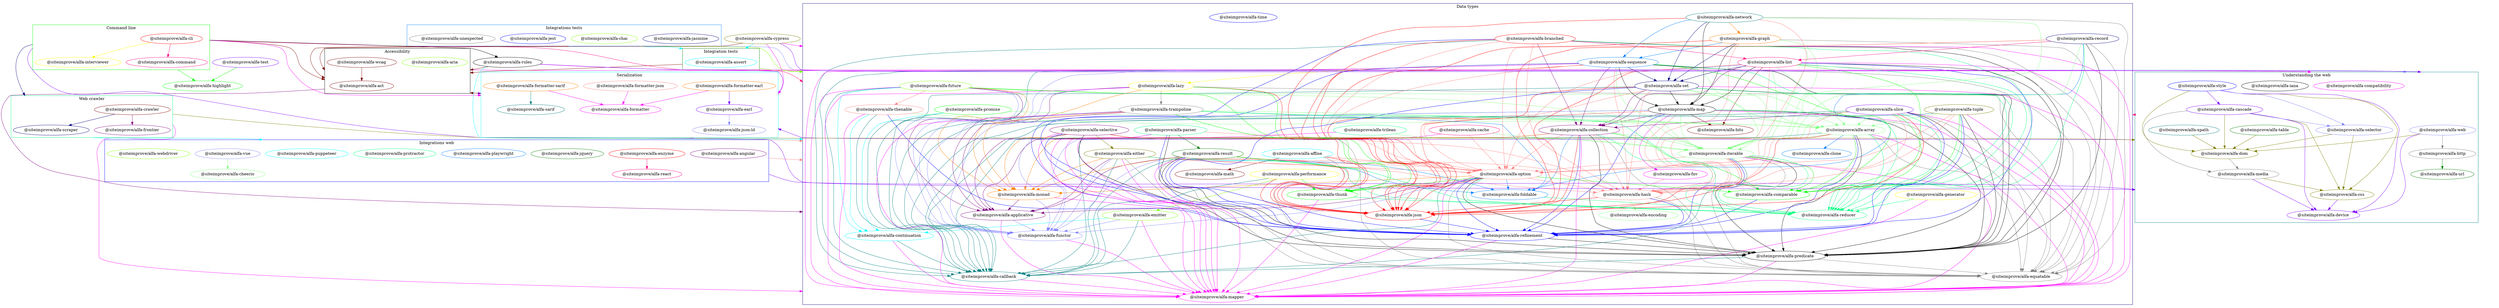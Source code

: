 // generated by package-dependency-graph
digraph {
  graph [compound=true];
  subgraph cluster_Accessibility {
    _siteimprove_alfa_act _siteimprove_alfa_aria _siteimprove_alfa_wcag;
    label = "Accessibility";
    color = "#000000";
  }
  subgraph cluster_Data_types {
    _siteimprove_alfa_affine _siteimprove_alfa_applicative _siteimprove_alfa_array _siteimprove_alfa_bits _siteimprove_alfa_branched _siteimprove_alfa_cache _siteimprove_alfa_callback _siteimprove_alfa_clone _siteimprove_alfa_collection _siteimprove_alfa_comparable _siteimprove_alfa_continuation _siteimprove_alfa_either _siteimprove_alfa_emitter _siteimprove_alfa_encoding _siteimprove_alfa_equatable _siteimprove_alfa_fnv _siteimprove_alfa_foldable _siteimprove_alfa_functor _siteimprove_alfa_future _siteimprove_alfa_generator _siteimprove_alfa_graph _siteimprove_alfa_hash _siteimprove_alfa_iterable _siteimprove_alfa_json _siteimprove_alfa_lazy _siteimprove_alfa_list _siteimprove_alfa_map _siteimprove_alfa_mapper _siteimprove_alfa_math _siteimprove_alfa_monad _siteimprove_alfa_network _siteimprove_alfa_option _siteimprove_alfa_parser _siteimprove_alfa_performance _siteimprove_alfa_predicate _siteimprove_alfa_promise _siteimprove_alfa_record _siteimprove_alfa_reducer _siteimprove_alfa_refinement _siteimprove_alfa_result _siteimprove_alfa_selective _siteimprove_alfa_sequence _siteimprove_alfa_set _siteimprove_alfa_slice _siteimprove_alfa_thenable _siteimprove_alfa_thunk _siteimprove_alfa_time _siteimprove_alfa_trampoline _siteimprove_alfa_trilean _siteimprove_alfa_tuple;
    label = "Data types";
    color = "#00007f";
  }
  subgraph cluster_Integrations_web {
    _siteimprove_alfa_angular _siteimprove_alfa_cheerio _siteimprove_alfa_enzyme _siteimprove_alfa_jquery _siteimprove_alfa_playwright _siteimprove_alfa_protractor _siteimprove_alfa_puppeteer _siteimprove_alfa_react _siteimprove_alfa_vue _siteimprove_alfa_webdriver;
    label = "Integrations web";
    color = "#0000ff";
  }
  subgraph cluster_Integration_tests {
    _siteimprove_alfa_assert;
    label = "Integration tests";
    color = "#007f00";
  }
  subgraph cluster_Understanding_the_web {
    _siteimprove_alfa_cascade _siteimprove_alfa_compatibility _siteimprove_alfa_css _siteimprove_alfa_device _siteimprove_alfa_dom _siteimprove_alfa_http _siteimprove_alfa_iana _siteimprove_alfa_media _siteimprove_alfa_selector _siteimprove_alfa_style _siteimprove_alfa_table _siteimprove_alfa_url _siteimprove_alfa_web _siteimprove_alfa_xpath;
    label = "Understanding the web";
    color = "#007f7f";
  }
  subgraph cluster_Integrations_tests {
    _siteimprove_alfa_chai _siteimprove_alfa_jasmine _siteimprove_alfa_jest _siteimprove_alfa_unexpected;
    label = "Integrations tests";
    color = "#007fff";
  }
  subgraph cluster_Command_line {
    _siteimprove_alfa_cli _siteimprove_alfa_command _siteimprove_alfa_interviewer;
    label = "Command line";
    color = "#00ff00";
  }
  subgraph cluster_Web_crawler {
    _siteimprove_alfa_crawler _siteimprove_alfa_frontier _siteimprove_alfa_scraper;
    label = "Web crawler";
    color = "#00ff7f";
  }
  subgraph cluster_Serialization {
    _siteimprove_alfa_earl _siteimprove_alfa_formatter _siteimprove_alfa_formatter_earl _siteimprove_alfa_formatter_json _siteimprove_alfa_formatter_sarif _siteimprove_alfa_json_ld _siteimprove_alfa_sarif;
    label = "Serialization";
    color = "#00ffff";
  }
  _siteimprove_alfa_act -> _siteimprove_alfa_applicative[color = "#7f007f" ltail=cluster_Accessibility lhead=cluster_Data_types]
  _siteimprove_alfa_act -> _siteimprove_alfa_earl[color = "#7f00ff" ltail=cluster_Accessibility lhead=cluster_Serialization]
  _siteimprove_alfa_affine -> _siteimprove_alfa_equatable[color = "#7f7f7f"]
  _siteimprove_alfa_affine -> _siteimprove_alfa_json[color = "#ff0000"]
  _siteimprove_alfa_affine -> _siteimprove_alfa_math[color = "#7f0000"]
  _siteimprove_alfa_affine -> _siteimprove_alfa_option[color = "#ff7f7f"]
  _siteimprove_alfa_angular -> _siteimprove_alfa_device[color = "#7f00ff" ltail=cluster_Integrations_web lhead=cluster_Understanding_the_web]
  _siteimprove_alfa_angular -> _siteimprove_alfa_option[color = "#ff7f7f" ltail=cluster_Integrations_web lhead=cluster_Data_types]
  _siteimprove_alfa_applicative -> _siteimprove_alfa_functor[color = "#7f7fff"]
  _siteimprove_alfa_applicative -> _siteimprove_alfa_mapper[color = "#ff00ff"]
  _siteimprove_alfa_aria -> _siteimprove_alfa_compatibility[color = "#ff00ff" ltail=cluster_Accessibility lhead=cluster_Understanding_the_web]
  _siteimprove_alfa_array -> _siteimprove_alfa_callback[color = "#007f7f"]
  _siteimprove_alfa_array -> _siteimprove_alfa_clone[color = "#007fff"]
  _siteimprove_alfa_array -> _siteimprove_alfa_comparable[color = "#00ff00"]
  _siteimprove_alfa_array -> _siteimprove_alfa_equatable[color = "#7f7f7f"]
  _siteimprove_alfa_array -> _siteimprove_alfa_hash[color = "#ff7f7f"]
  _siteimprove_alfa_array -> _siteimprove_alfa_iterable[color = "#7fff7f"]
  _siteimprove_alfa_array -> _siteimprove_alfa_json[color = "#ff0000"]
  _siteimprove_alfa_array -> _siteimprove_alfa_mapper[color = "#ff00ff"]
  _siteimprove_alfa_array -> _siteimprove_alfa_option[color = "#ff7f7f"]
  _siteimprove_alfa_array -> _siteimprove_alfa_predicate[color = "#000000"]
  _siteimprove_alfa_array -> _siteimprove_alfa_reducer[color = "#00ff7f"]
  _siteimprove_alfa_array -> _siteimprove_alfa_refinement[color = "#0000ff"]
  _siteimprove_alfa_assert -> _siteimprove_alfa_act[color = "#7f0000" ltail=cluster_Integration_tests lhead=cluster_Accessibility]
  _siteimprove_alfa_assert -> _siteimprove_alfa_future[color = "#7fff00" ltail=cluster_Integration_tests lhead=cluster_Data_types]
  _siteimprove_alfa_branched -> _siteimprove_alfa_callback[color = "#007f7f"]
  _siteimprove_alfa_branched -> _siteimprove_alfa_collection[color = "#7f007f"]
  _siteimprove_alfa_branched -> _siteimprove_alfa_equatable[color = "#7f7f7f"]
  _siteimprove_alfa_branched -> _siteimprove_alfa_hash[color = "#ff7f7f"]
  _siteimprove_alfa_branched -> _siteimprove_alfa_iterable[color = "#7fff7f"]
  _siteimprove_alfa_branched -> _siteimprove_alfa_json[color = "#ff0000"]
  _siteimprove_alfa_branched -> _siteimprove_alfa_list[color = "#ff007f"]
  _siteimprove_alfa_branched -> _siteimprove_alfa_mapper[color = "#ff00ff"]
  _siteimprove_alfa_branched -> _siteimprove_alfa_option[color = "#ff7f7f"]
  _siteimprove_alfa_branched -> _siteimprove_alfa_predicate[color = "#000000"]
  _siteimprove_alfa_branched -> _siteimprove_alfa_reducer[color = "#00ff7f"]
  _siteimprove_alfa_branched -> _siteimprove_alfa_refinement[color = "#0000ff"]
  _siteimprove_alfa_cache -> _siteimprove_alfa_iterable[color = "#7fff7f"]
  _siteimprove_alfa_cache -> _siteimprove_alfa_mapper[color = "#ff00ff"]
  _siteimprove_alfa_cache -> _siteimprove_alfa_option[color = "#ff7f7f"]
  _siteimprove_alfa_callback -> _siteimprove_alfa_mapper[color = "#ff00ff"]
  _siteimprove_alfa_cascade -> _siteimprove_alfa_cache[color = "#ff007f" ltail=cluster_Understanding_the_web lhead=cluster_Data_types]
  _siteimprove_alfa_cascade -> _siteimprove_alfa_css[color = "#7f7f00"]
  _siteimprove_alfa_cascade -> _siteimprove_alfa_device[color = "#7f00ff"]
  _siteimprove_alfa_cascade -> _siteimprove_alfa_dom[color = "#7f7f00"]
  _siteimprove_alfa_cascade -> _siteimprove_alfa_media[color = "#7f7f7f"]
  _siteimprove_alfa_cascade -> _siteimprove_alfa_selector[color = "#7f7fff"]
  _siteimprove_alfa_chai -> _siteimprove_alfa_act[color = "#7f0000" ltail=cluster_Integrations_tests lhead=cluster_Accessibility]
  _siteimprove_alfa_chai -> _siteimprove_alfa_assert[color = "#00ffff" ltail=cluster_Integrations_tests lhead=cluster_Integration_tests]
  _siteimprove_alfa_chai -> _siteimprove_alfa_future[color = "#7fff00" ltail=cluster_Integrations_tests lhead=cluster_Data_types]
  _siteimprove_alfa_cli -> _siteimprove_alfa_act[color = "#7f0000" ltail=cluster_Command_line lhead=cluster_Accessibility]
  _siteimprove_alfa_cli -> _siteimprove_alfa_cache[color = "#ff007f" ltail=cluster_Command_line lhead=cluster_Data_types]
  _siteimprove_alfa_cli -> _siteimprove_alfa_command[color = "#ff007f"]
  _siteimprove_alfa_cli -> _siteimprove_alfa_device[color = "#7f00ff" ltail=cluster_Command_line lhead=cluster_Understanding_the_web]
  _siteimprove_alfa_cli -> _siteimprove_alfa_formatter[color = "#ff00ff" ltail=cluster_Command_line lhead=cluster_Serialization]
  _siteimprove_alfa_cli -> _siteimprove_alfa_interviewer[color = "#ffff00"]
  _siteimprove_alfa_cli -> _siteimprove_alfa_rules[color = "#000000" ltail=cluster_Command_line]
  _siteimprove_alfa_cli -> _siteimprove_alfa_scraper[color = "#00007f" ltail=cluster_Command_line lhead=cluster_Web_crawler]
  _siteimprove_alfa_collection -> _siteimprove_alfa_applicative[color = "#7f007f"]
  _siteimprove_alfa_collection -> _siteimprove_alfa_callback[color = "#007f7f"]
  _siteimprove_alfa_collection -> _siteimprove_alfa_comparable[color = "#00ff00"]
  _siteimprove_alfa_collection -> _siteimprove_alfa_equatable[color = "#7f7f7f"]
  _siteimprove_alfa_collection -> _siteimprove_alfa_foldable[color = "#007fff"]
  _siteimprove_alfa_collection -> _siteimprove_alfa_functor[color = "#7f7fff"]
  _siteimprove_alfa_collection -> _siteimprove_alfa_hash[color = "#ff7f7f"]
  _siteimprove_alfa_collection -> _siteimprove_alfa_iterable[color = "#7fff7f"]
  _siteimprove_alfa_collection -> _siteimprove_alfa_json[color = "#ff0000"]
  _siteimprove_alfa_collection -> _siteimprove_alfa_mapper[color = "#ff00ff"]
  _siteimprove_alfa_collection -> _siteimprove_alfa_monad[color = "#ff7f00"]
  _siteimprove_alfa_collection -> _siteimprove_alfa_option[color = "#ff7f7f"]
  _siteimprove_alfa_collection -> _siteimprove_alfa_predicate[color = "#000000"]
  _siteimprove_alfa_collection -> _siteimprove_alfa_reducer[color = "#00ff7f"]
  _siteimprove_alfa_collection -> _siteimprove_alfa_refinement[color = "#0000ff"]
  _siteimprove_alfa_command -> _siteimprove_alfa_highlight[color = "#00ff00" ltail=cluster_Command_line]
  _siteimprove_alfa_comparable -> _siteimprove_alfa_refinement[color = "#0000ff"]
  _siteimprove_alfa_continuation -> _siteimprove_alfa_callback[color = "#007f7f"]
  _siteimprove_alfa_continuation -> _siteimprove_alfa_mapper[color = "#ff00ff"]
  _siteimprove_alfa_crawler -> _siteimprove_alfa_dom[color = "#7f7f00" ltail=cluster_Web_crawler lhead=cluster_Understanding_the_web]
  _siteimprove_alfa_crawler -> _siteimprove_alfa_frontier[color = "#7f007f"]
  _siteimprove_alfa_crawler -> _siteimprove_alfa_mapper[color = "#ff00ff" ltail=cluster_Web_crawler lhead=cluster_Data_types]
  _siteimprove_alfa_crawler -> _siteimprove_alfa_scraper[color = "#00007f"]
  _siteimprove_alfa_css -> _siteimprove_alfa_device[color = "#7f00ff"]
  _siteimprove_alfa_cypress -> _siteimprove_alfa_act[color = "#7f0000" lhead=cluster_Accessibility]
  _siteimprove_alfa_cypress -> _siteimprove_alfa_assert[color = "#00ffff" lhead=cluster_Integration_tests]
  _siteimprove_alfa_cypress -> _siteimprove_alfa_device[color = "#7f00ff" lhead=cluster_Understanding_the_web]
  _siteimprove_alfa_cypress -> _siteimprove_alfa_formatter[color = "#ff00ff" lhead=cluster_Serialization]
  _siteimprove_alfa_cypress -> _siteimprove_alfa_mapper[color = "#ff00ff" lhead=cluster_Data_types]
  _siteimprove_alfa_dom -> _siteimprove_alfa_earl[color = "#7f00ff" ltail=cluster_Understanding_the_web lhead=cluster_Serialization]
  _siteimprove_alfa_dom -> _siteimprove_alfa_media[color = "#7f7f7f"]
  _siteimprove_alfa_earl -> _siteimprove_alfa_json_ld[color = "#7f7fff"]
  _siteimprove_alfa_earl -> _siteimprove_alfa_option[color = "#ff7f7f" ltail=cluster_Serialization lhead=cluster_Data_types]
  _siteimprove_alfa_either -> _siteimprove_alfa_applicative[color = "#7f007f"]
  _siteimprove_alfa_either -> _siteimprove_alfa_callback[color = "#007f7f"]
  _siteimprove_alfa_either -> _siteimprove_alfa_equatable[color = "#7f7f7f"]
  _siteimprove_alfa_either -> _siteimprove_alfa_foldable[color = "#007fff"]
  _siteimprove_alfa_either -> _siteimprove_alfa_functor[color = "#7f7fff"]
  _siteimprove_alfa_either -> _siteimprove_alfa_hash[color = "#ff7f7f"]
  _siteimprove_alfa_either -> _siteimprove_alfa_json[color = "#ff0000"]
  _siteimprove_alfa_either -> _siteimprove_alfa_mapper[color = "#ff00ff"]
  _siteimprove_alfa_either -> _siteimprove_alfa_monad[color = "#ff7f00"]
  _siteimprove_alfa_either -> _siteimprove_alfa_option[color = "#ff7f7f"]
  _siteimprove_alfa_either -> _siteimprove_alfa_reducer[color = "#00ff7f"]
  _siteimprove_alfa_emitter -> _siteimprove_alfa_callback[color = "#007f7f"]
  _siteimprove_alfa_emitter -> _siteimprove_alfa_continuation[color = "#00ffff"]
  _siteimprove_alfa_emitter -> _siteimprove_alfa_functor[color = "#7f7fff"]
  _siteimprove_alfa_emitter -> _siteimprove_alfa_mapper[color = "#ff00ff"]
  _siteimprove_alfa_enzyme -> _siteimprove_alfa_react[color = "#ff007f"]
  _siteimprove_alfa_fnv -> _siteimprove_alfa_hash[color = "#ff7f7f"]
  _siteimprove_alfa_foldable -> _siteimprove_alfa_reducer[color = "#00ff7f"]
  _siteimprove_alfa_formatter -> _siteimprove_alfa_act[color = "#7f0000" ltail=cluster_Serialization lhead=cluster_Accessibility]
  _siteimprove_alfa_formatter_earl -> _siteimprove_alfa_earl[color = "#7f00ff"]
  _siteimprove_alfa_formatter_earl -> _siteimprove_alfa_formatter[color = "#ff00ff"]
  _siteimprove_alfa_formatter_json -> _siteimprove_alfa_formatter[color = "#ff00ff"]
  _siteimprove_alfa_formatter_sarif -> _siteimprove_alfa_formatter[color = "#ff00ff"]
  _siteimprove_alfa_formatter_sarif -> _siteimprove_alfa_sarif[color = "#007f7f"]
  _siteimprove_alfa_functor -> _siteimprove_alfa_mapper[color = "#ff00ff"]
  _siteimprove_alfa_future -> _siteimprove_alfa_applicative[color = "#7f007f"]
  _siteimprove_alfa_future -> _siteimprove_alfa_array[color = "#7fff7f"]
  _siteimprove_alfa_future -> _siteimprove_alfa_callback[color = "#007f7f"]
  _siteimprove_alfa_future -> _siteimprove_alfa_continuation[color = "#00ffff"]
  _siteimprove_alfa_future -> _siteimprove_alfa_functor[color = "#7f7fff"]
  _siteimprove_alfa_future -> _siteimprove_alfa_iterable[color = "#7fff7f"]
  _siteimprove_alfa_future -> _siteimprove_alfa_mapper[color = "#ff00ff"]
  _siteimprove_alfa_future -> _siteimprove_alfa_monad[color = "#ff7f00"]
  _siteimprove_alfa_future -> _siteimprove_alfa_thenable[color = "#ff7f7f"]
  _siteimprove_alfa_future -> _siteimprove_alfa_thunk[color = "#00ff00"]
  _siteimprove_alfa_generator -> _siteimprove_alfa_mapper[color = "#ff00ff"]
  _siteimprove_alfa_generator -> _siteimprove_alfa_reducer[color = "#00ff7f"]
  _siteimprove_alfa_graph -> _siteimprove_alfa_equatable[color = "#7f7f7f"]
  _siteimprove_alfa_graph -> _siteimprove_alfa_hash[color = "#ff7f7f"]
  _siteimprove_alfa_graph -> _siteimprove_alfa_iterable[color = "#7fff7f"]
  _siteimprove_alfa_graph -> _siteimprove_alfa_json[color = "#ff0000"]
  _siteimprove_alfa_graph -> _siteimprove_alfa_map[color = "#000000"]
  _siteimprove_alfa_graph -> _siteimprove_alfa_sequence[color = "#007fff"]
  _siteimprove_alfa_graph -> _siteimprove_alfa_set[color = "#00007f"]
  _siteimprove_alfa_hash -> _siteimprove_alfa_encoding[color = "#7fff7f"]
  _siteimprove_alfa_hash -> _siteimprove_alfa_equatable[color = "#7f7f7f"]
  _siteimprove_alfa_hash -> _siteimprove_alfa_json[color = "#ff0000"]
  _siteimprove_alfa_hash -> _siteimprove_alfa_refinement[color = "#0000ff"]
  _siteimprove_alfa_http -> _siteimprove_alfa_url[color = "#007f00"]
  _siteimprove_alfa_iterable -> _siteimprove_alfa_callback[color = "#007f7f"]
  _siteimprove_alfa_iterable -> _siteimprove_alfa_comparable[color = "#00ff00"]
  _siteimprove_alfa_iterable -> _siteimprove_alfa_equatable[color = "#7f7f7f"]
  _siteimprove_alfa_iterable -> _siteimprove_alfa_hash[color = "#ff7f7f"]
  _siteimprove_alfa_iterable -> _siteimprove_alfa_json[color = "#ff0000"]
  _siteimprove_alfa_iterable -> _siteimprove_alfa_mapper[color = "#ff00ff"]
  _siteimprove_alfa_iterable -> _siteimprove_alfa_option[color = "#ff7f7f"]
  _siteimprove_alfa_iterable -> _siteimprove_alfa_predicate[color = "#000000"]
  _siteimprove_alfa_iterable -> _siteimprove_alfa_reducer[color = "#00ff7f"]
  _siteimprove_alfa_iterable -> _siteimprove_alfa_refinement[color = "#0000ff"]
  _siteimprove_alfa_jasmine -> _siteimprove_alfa_web[color = "#7f7fff" ltail=cluster_Integrations_tests lhead=cluster_Understanding_the_web]
  _siteimprove_alfa_json -> _siteimprove_alfa_refinement[color = "#0000ff"]
  _siteimprove_alfa_lazy -> _siteimprove_alfa_applicative[color = "#7f007f"]
  _siteimprove_alfa_lazy -> _siteimprove_alfa_equatable[color = "#7f7f7f"]
  _siteimprove_alfa_lazy -> _siteimprove_alfa_functor[color = "#7f7fff"]
  _siteimprove_alfa_lazy -> _siteimprove_alfa_json[color = "#ff0000"]
  _siteimprove_alfa_lazy -> _siteimprove_alfa_mapper[color = "#ff00ff"]
  _siteimprove_alfa_lazy -> _siteimprove_alfa_monad[color = "#ff7f00"]
  _siteimprove_alfa_lazy -> _siteimprove_alfa_thunk[color = "#00ff00"]
  _siteimprove_alfa_lazy -> _siteimprove_alfa_trampoline[color = "#7f7f7f"]
  _siteimprove_alfa_list -> _siteimprove_alfa_array[color = "#7fff7f"]
  _siteimprove_alfa_list -> _siteimprove_alfa_bits[color = "#7f0000"]
  _siteimprove_alfa_list -> _siteimprove_alfa_callback[color = "#007f7f"]
  _siteimprove_alfa_list -> _siteimprove_alfa_collection[color = "#7f007f"]
  _siteimprove_alfa_list -> _siteimprove_alfa_comparable[color = "#00ff00"]
  _siteimprove_alfa_list -> _siteimprove_alfa_equatable[color = "#7f7f7f"]
  _siteimprove_alfa_list -> _siteimprove_alfa_functor[color = "#7f7fff"]
  _siteimprove_alfa_list -> _siteimprove_alfa_hash[color = "#ff7f7f"]
  _siteimprove_alfa_list -> _siteimprove_alfa_iterable[color = "#7fff7f"]
  _siteimprove_alfa_list -> _siteimprove_alfa_json[color = "#ff0000"]
  _siteimprove_alfa_list -> _siteimprove_alfa_map[color = "#000000"]
  _siteimprove_alfa_list -> _siteimprove_alfa_mapper[color = "#ff00ff"]
  _siteimprove_alfa_list -> _siteimprove_alfa_option[color = "#ff7f7f"]
  _siteimprove_alfa_list -> _siteimprove_alfa_predicate[color = "#000000"]
  _siteimprove_alfa_list -> _siteimprove_alfa_reducer[color = "#00ff7f"]
  _siteimprove_alfa_list -> _siteimprove_alfa_refinement[color = "#0000ff"]
  _siteimprove_alfa_list -> _siteimprove_alfa_set[color = "#00007f"]
  _siteimprove_alfa_map -> _siteimprove_alfa_array[color = "#7fff7f"]
  _siteimprove_alfa_map -> _siteimprove_alfa_bits[color = "#7f0000"]
  _siteimprove_alfa_map -> _siteimprove_alfa_callback[color = "#007f7f"]
  _siteimprove_alfa_map -> _siteimprove_alfa_collection[color = "#7f007f"]
  _siteimprove_alfa_map -> _siteimprove_alfa_equatable[color = "#7f7f7f"]
  _siteimprove_alfa_map -> _siteimprove_alfa_fnv[color = "#ff00ff"]
  _siteimprove_alfa_map -> _siteimprove_alfa_functor[color = "#7f7fff"]
  _siteimprove_alfa_map -> _siteimprove_alfa_hash[color = "#ff7f7f"]
  _siteimprove_alfa_map -> _siteimprove_alfa_iterable[color = "#7fff7f"]
  _siteimprove_alfa_map -> _siteimprove_alfa_json[color = "#ff0000"]
  _siteimprove_alfa_map -> _siteimprove_alfa_mapper[color = "#ff00ff"]
  _siteimprove_alfa_map -> _siteimprove_alfa_option[color = "#ff7f7f"]
  _siteimprove_alfa_map -> _siteimprove_alfa_predicate[color = "#000000"]
  _siteimprove_alfa_map -> _siteimprove_alfa_reducer[color = "#00ff7f"]
  _siteimprove_alfa_map -> _siteimprove_alfa_refinement[color = "#0000ff"]
  _siteimprove_alfa_media -> _siteimprove_alfa_css[color = "#7f7f00"]
  _siteimprove_alfa_media -> _siteimprove_alfa_device[color = "#7f00ff"]
  _siteimprove_alfa_monad -> _siteimprove_alfa_applicative[color = "#7f007f"]
  _siteimprove_alfa_monad -> _siteimprove_alfa_functor[color = "#7f7fff"]
  _siteimprove_alfa_monad -> _siteimprove_alfa_mapper[color = "#ff00ff"]
  _siteimprove_alfa_network -> _siteimprove_alfa_equatable[color = "#7f7f7f"]
  _siteimprove_alfa_network -> _siteimprove_alfa_graph[color = "#ff7f00"]
  _siteimprove_alfa_network -> _siteimprove_alfa_hash[color = "#ff7f7f"]
  _siteimprove_alfa_network -> _siteimprove_alfa_iterable[color = "#7fff7f"]
  _siteimprove_alfa_network -> _siteimprove_alfa_json[color = "#ff0000"]
  _siteimprove_alfa_network -> _siteimprove_alfa_map[color = "#000000"]
  _siteimprove_alfa_network -> _siteimprove_alfa_sequence[color = "#007fff"]
  _siteimprove_alfa_network -> _siteimprove_alfa_set[color = "#00007f"]
  _siteimprove_alfa_option -> _siteimprove_alfa_applicative[color = "#7f007f"]
  _siteimprove_alfa_option -> _siteimprove_alfa_callback[color = "#007f7f"]
  _siteimprove_alfa_option -> _siteimprove_alfa_comparable[color = "#00ff00"]
  _siteimprove_alfa_option -> _siteimprove_alfa_equatable[color = "#7f7f7f"]
  _siteimprove_alfa_option -> _siteimprove_alfa_foldable[color = "#007fff"]
  _siteimprove_alfa_option -> _siteimprove_alfa_functor[color = "#7f7fff"]
  _siteimprove_alfa_option -> _siteimprove_alfa_hash[color = "#ff7f7f"]
  _siteimprove_alfa_option -> _siteimprove_alfa_json[color = "#ff0000"]
  _siteimprove_alfa_option -> _siteimprove_alfa_mapper[color = "#ff00ff"]
  _siteimprove_alfa_option -> _siteimprove_alfa_monad[color = "#ff7f00"]
  _siteimprove_alfa_option -> _siteimprove_alfa_predicate[color = "#000000"]
  _siteimprove_alfa_option -> _siteimprove_alfa_reducer[color = "#00ff7f"]
  _siteimprove_alfa_option -> _siteimprove_alfa_refinement[color = "#0000ff"]
  _siteimprove_alfa_option -> _siteimprove_alfa_thunk[color = "#00ff00"]
  _siteimprove_alfa_parser -> _siteimprove_alfa_callback[color = "#007f7f"]
  _siteimprove_alfa_parser -> _siteimprove_alfa_mapper[color = "#ff00ff"]
  _siteimprove_alfa_parser -> _siteimprove_alfa_option[color = "#ff7f7f"]
  _siteimprove_alfa_parser -> _siteimprove_alfa_predicate[color = "#000000"]
  _siteimprove_alfa_parser -> _siteimprove_alfa_refinement[color = "#0000ff"]
  _siteimprove_alfa_parser -> _siteimprove_alfa_result[color = "#007f00"]
  _siteimprove_alfa_performance -> _siteimprove_alfa_callback[color = "#007f7f"]
  _siteimprove_alfa_performance -> _siteimprove_alfa_emitter[color = "#7fff00"]
  _siteimprove_alfa_performance -> _siteimprove_alfa_json[color = "#ff0000"]
  _siteimprove_alfa_performance -> _siteimprove_alfa_thunk[color = "#00ff00"]
  _siteimprove_alfa_predicate -> _siteimprove_alfa_callback[color = "#007f7f"]
  _siteimprove_alfa_predicate -> _siteimprove_alfa_equatable[color = "#7f7f7f"]
  _siteimprove_alfa_predicate -> _siteimprove_alfa_mapper[color = "#ff00ff"]
  _siteimprove_alfa_promise -> _siteimprove_alfa_array[color = "#7fff7f"]
  _siteimprove_alfa_promise -> _siteimprove_alfa_callback[color = "#007f7f"]
  _siteimprove_alfa_promise -> _siteimprove_alfa_continuation[color = "#00ffff"]
  _siteimprove_alfa_record -> _siteimprove_alfa_equatable[color = "#7f7f7f"]
  _siteimprove_alfa_record -> _siteimprove_alfa_foldable[color = "#007fff"]
  _siteimprove_alfa_record -> _siteimprove_alfa_iterable[color = "#7fff7f"]
  _siteimprove_alfa_record -> _siteimprove_alfa_json[color = "#ff0000"]
  _siteimprove_alfa_record -> _siteimprove_alfa_list[color = "#ff007f"]
  _siteimprove_alfa_record -> _siteimprove_alfa_option[color = "#ff7f7f"]
  _siteimprove_alfa_record -> _siteimprove_alfa_predicate[color = "#000000"]
  _siteimprove_alfa_record -> _siteimprove_alfa_reducer[color = "#00ff7f"]
  _siteimprove_alfa_refinement -> _siteimprove_alfa_mapper[color = "#ff00ff"]
  _siteimprove_alfa_refinement -> _siteimprove_alfa_predicate[color = "#000000"]
  _siteimprove_alfa_result -> _siteimprove_alfa_applicative[color = "#7f007f"]
  _siteimprove_alfa_result -> _siteimprove_alfa_callback[color = "#007f7f"]
  _siteimprove_alfa_result -> _siteimprove_alfa_equatable[color = "#7f7f7f"]
  _siteimprove_alfa_result -> _siteimprove_alfa_foldable[color = "#007fff"]
  _siteimprove_alfa_result -> _siteimprove_alfa_functor[color = "#7f7fff"]
  _siteimprove_alfa_result -> _siteimprove_alfa_hash[color = "#ff7f7f"]
  _siteimprove_alfa_result -> _siteimprove_alfa_json[color = "#ff0000"]
  _siteimprove_alfa_result -> _siteimprove_alfa_mapper[color = "#ff00ff"]
  _siteimprove_alfa_result -> _siteimprove_alfa_monad[color = "#ff7f00"]
  _siteimprove_alfa_result -> _siteimprove_alfa_option[color = "#ff7f7f"]
  _siteimprove_alfa_result -> _siteimprove_alfa_predicate[color = "#000000"]
  _siteimprove_alfa_result -> _siteimprove_alfa_reducer[color = "#00ff7f"]
  _siteimprove_alfa_result -> _siteimprove_alfa_refinement[color = "#0000ff"]
  _siteimprove_alfa_result -> _siteimprove_alfa_thunk[color = "#00ff00"]
  _siteimprove_alfa_rules -> _siteimprove_alfa_act[color = "#7f0000" lhead=cluster_Accessibility]
  _siteimprove_alfa_rules -> _siteimprove_alfa_affine[color = "#00ffff" lhead=cluster_Data_types]
  _siteimprove_alfa_rules -> _siteimprove_alfa_compatibility[color = "#ff00ff" lhead=cluster_Understanding_the_web]
  _siteimprove_alfa_rules -> _siteimprove_alfa_earl[color = "#7f00ff" lhead=cluster_Serialization]
  _siteimprove_alfa_scraper -> _siteimprove_alfa_puppeteer[color = "#00ffff" ltail=cluster_Web_crawler lhead=cluster_Integrations_web]
  _siteimprove_alfa_selective -> _siteimprove_alfa_applicative[color = "#7f007f"]
  _siteimprove_alfa_selective -> _siteimprove_alfa_either[color = "#7f7f00"]
  _siteimprove_alfa_selective -> _siteimprove_alfa_equatable[color = "#7f7f7f"]
  _siteimprove_alfa_selective -> _siteimprove_alfa_functor[color = "#7f7fff"]
  _siteimprove_alfa_selective -> _siteimprove_alfa_hash[color = "#ff7f7f"]
  _siteimprove_alfa_selective -> _siteimprove_alfa_json[color = "#ff0000"]
  _siteimprove_alfa_selective -> _siteimprove_alfa_mapper[color = "#ff00ff"]
  _siteimprove_alfa_selective -> _siteimprove_alfa_monad[color = "#ff7f00"]
  _siteimprove_alfa_selective -> _siteimprove_alfa_predicate[color = "#000000"]
  _siteimprove_alfa_selective -> _siteimprove_alfa_refinement[color = "#0000ff"]
  _siteimprove_alfa_selector -> _siteimprove_alfa_css[color = "#7f7f00"]
  _siteimprove_alfa_selector -> _siteimprove_alfa_dom[color = "#7f7f00"]
  _siteimprove_alfa_sequence -> _siteimprove_alfa_array[color = "#7fff7f"]
  _siteimprove_alfa_sequence -> _siteimprove_alfa_callback[color = "#007f7f"]
  _siteimprove_alfa_sequence -> _siteimprove_alfa_collection[color = "#7f007f"]
  _siteimprove_alfa_sequence -> _siteimprove_alfa_comparable[color = "#00ff00"]
  _siteimprove_alfa_sequence -> _siteimprove_alfa_equatable[color = "#7f7f7f"]
  _siteimprove_alfa_sequence -> _siteimprove_alfa_hash[color = "#ff7f7f"]
  _siteimprove_alfa_sequence -> _siteimprove_alfa_iterable[color = "#7fff7f"]
  _siteimprove_alfa_sequence -> _siteimprove_alfa_json[color = "#ff0000"]
  _siteimprove_alfa_sequence -> _siteimprove_alfa_lazy[color = "#ffff00"]
  _siteimprove_alfa_sequence -> _siteimprove_alfa_map[color = "#000000"]
  _siteimprove_alfa_sequence -> _siteimprove_alfa_mapper[color = "#ff00ff"]
  _siteimprove_alfa_sequence -> _siteimprove_alfa_option[color = "#ff7f7f"]
  _siteimprove_alfa_sequence -> _siteimprove_alfa_predicate[color = "#000000"]
  _siteimprove_alfa_sequence -> _siteimprove_alfa_reducer[color = "#00ff7f"]
  _siteimprove_alfa_sequence -> _siteimprove_alfa_refinement[color = "#0000ff"]
  _siteimprove_alfa_sequence -> _siteimprove_alfa_set[color = "#00007f"]
  _siteimprove_alfa_set -> _siteimprove_alfa_array[color = "#7fff7f"]
  _siteimprove_alfa_set -> _siteimprove_alfa_callback[color = "#007f7f"]
  _siteimprove_alfa_set -> _siteimprove_alfa_collection[color = "#7f007f"]
  _siteimprove_alfa_set -> _siteimprove_alfa_hash[color = "#ff7f7f"]
  _siteimprove_alfa_set -> _siteimprove_alfa_iterable[color = "#7fff7f"]
  _siteimprove_alfa_set -> _siteimprove_alfa_json[color = "#ff0000"]
  _siteimprove_alfa_set -> _siteimprove_alfa_map[color = "#000000"]
  _siteimprove_alfa_set -> _siteimprove_alfa_mapper[color = "#ff00ff"]
  _siteimprove_alfa_set -> _siteimprove_alfa_option[color = "#ff7f7f"]
  _siteimprove_alfa_set -> _siteimprove_alfa_predicate[color = "#000000"]
  _siteimprove_alfa_set -> _siteimprove_alfa_reducer[color = "#00ff7f"]
  _siteimprove_alfa_set -> _siteimprove_alfa_refinement[color = "#0000ff"]
  _siteimprove_alfa_slice -> _siteimprove_alfa_array[color = "#7fff7f"]
  _siteimprove_alfa_slice -> _siteimprove_alfa_callback[color = "#007f7f"]
  _siteimprove_alfa_slice -> _siteimprove_alfa_collection[color = "#7f007f"]
  _siteimprove_alfa_slice -> _siteimprove_alfa_comparable[color = "#00ff00"]
  _siteimprove_alfa_slice -> _siteimprove_alfa_equatable[color = "#7f7f7f"]
  _siteimprove_alfa_slice -> _siteimprove_alfa_hash[color = "#ff7f7f"]
  _siteimprove_alfa_slice -> _siteimprove_alfa_iterable[color = "#7fff7f"]
  _siteimprove_alfa_slice -> _siteimprove_alfa_json[color = "#ff0000"]
  _siteimprove_alfa_slice -> _siteimprove_alfa_mapper[color = "#ff00ff"]
  _siteimprove_alfa_slice -> _siteimprove_alfa_option[color = "#ff7f7f"]
  _siteimprove_alfa_slice -> _siteimprove_alfa_predicate[color = "#000000"]
  _siteimprove_alfa_slice -> _siteimprove_alfa_reducer[color = "#00ff7f"]
  _siteimprove_alfa_slice -> _siteimprove_alfa_refinement[color = "#0000ff"]
  _siteimprove_alfa_style -> _siteimprove_alfa_cascade[color = "#7f00ff"]
  _siteimprove_alfa_style -> _siteimprove_alfa_css[color = "#7f7f00"]
  _siteimprove_alfa_style -> _siteimprove_alfa_device[color = "#7f00ff"]
  _siteimprove_alfa_style -> _siteimprove_alfa_dom[color = "#7f7f00"]
  _siteimprove_alfa_style -> _siteimprove_alfa_selector[color = "#7f7fff"]
  _siteimprove_alfa_table -> _siteimprove_alfa_dom[color = "#7f7f00"]
  _siteimprove_alfa_test -> _siteimprove_alfa_highlight[color = "#00ff00"]
  _siteimprove_alfa_thenable -> _siteimprove_alfa_array[color = "#7fff7f"]
  _siteimprove_alfa_thenable -> _siteimprove_alfa_callback[color = "#007f7f"]
  _siteimprove_alfa_thenable -> _siteimprove_alfa_continuation[color = "#00ffff"]
  _siteimprove_alfa_thenable -> _siteimprove_alfa_mapper[color = "#ff00ff"]
  _siteimprove_alfa_thenable -> _siteimprove_alfa_refinement[color = "#0000ff"]
  _siteimprove_alfa_thunk -> _siteimprove_alfa_mapper[color = "#ff00ff"]
  _siteimprove_alfa_thunk -> _siteimprove_alfa_reducer[color = "#00ff7f"]
  _siteimprove_alfa_trampoline -> _siteimprove_alfa_applicative[color = "#7f007f"]
  _siteimprove_alfa_trampoline -> _siteimprove_alfa_array[color = "#7fff7f"]
  _siteimprove_alfa_trampoline -> _siteimprove_alfa_callback[color = "#007f7f"]
  _siteimprove_alfa_trampoline -> _siteimprove_alfa_foldable[color = "#007fff"]
  _siteimprove_alfa_trampoline -> _siteimprove_alfa_functor[color = "#7f7fff"]
  _siteimprove_alfa_trampoline -> _siteimprove_alfa_iterable[color = "#7fff7f"]
  _siteimprove_alfa_trampoline -> _siteimprove_alfa_mapper[color = "#ff00ff"]
  _siteimprove_alfa_trampoline -> _siteimprove_alfa_monad[color = "#ff7f00"]
  _siteimprove_alfa_trampoline -> _siteimprove_alfa_reducer[color = "#00ff7f"]
  _siteimprove_alfa_trampoline -> _siteimprove_alfa_thunk[color = "#00ff00"]
  _siteimprove_alfa_trilean -> _siteimprove_alfa_iterable[color = "#7fff7f"]
  _siteimprove_alfa_trilean -> _siteimprove_alfa_mapper[color = "#ff00ff"]
  _siteimprove_alfa_tuple -> _siteimprove_alfa_array[color = "#7fff7f"]
  _siteimprove_alfa_tuple -> _siteimprove_alfa_callback[color = "#007f7f"]
  _siteimprove_alfa_tuple -> _siteimprove_alfa_comparable[color = "#00ff00"]
  _siteimprove_alfa_tuple -> _siteimprove_alfa_hash[color = "#ff7f7f"]
  _siteimprove_alfa_tuple -> _siteimprove_alfa_mapper[color = "#ff00ff"]
  _siteimprove_alfa_tuple -> _siteimprove_alfa_option[color = "#ff7f7f"]
  _siteimprove_alfa_tuple -> _siteimprove_alfa_predicate[color = "#000000"]
  _siteimprove_alfa_tuple -> _siteimprove_alfa_reducer[color = "#00ff7f"]
  _siteimprove_alfa_tuple -> _siteimprove_alfa_refinement[color = "#0000ff"]
  _siteimprove_alfa_vue -> _siteimprove_alfa_cheerio[color = "#7fff7f"]
  _siteimprove_alfa_wcag -> _siteimprove_alfa_act[color = "#7f0000"]
  _siteimprove_alfa_web -> _siteimprove_alfa_device[color = "#7f00ff"]
  _siteimprove_alfa_web -> _siteimprove_alfa_dom[color = "#7f7f00"]
  _siteimprove_alfa_web -> _siteimprove_alfa_http[color = "#7f7f7f"]
  _siteimprove_alfa_xpath -> _siteimprove_alfa_dom[color = "#7f7f00"]

  _siteimprove_alfa_act[label = "@siteimprove/alfa-act", color = "#7f0000"]
  _siteimprove_alfa_applicative[label = "@siteimprove/alfa-applicative", color = "#7f007f"]
  _siteimprove_alfa_earl[label = "@siteimprove/alfa-earl", color = "#7f00ff"]
  _siteimprove_alfa_either[label = "@siteimprove/alfa-either", color = "#7f7f00"]
  _siteimprove_alfa_equatable[label = "@siteimprove/alfa-equatable", color = "#7f7f7f"]
  _siteimprove_alfa_functor[label = "@siteimprove/alfa-functor", color = "#7f7fff"]
  _siteimprove_alfa_future[label = "@siteimprove/alfa-future", color = "#7fff00"]
  _siteimprove_alfa_iterable[label = "@siteimprove/alfa-iterable", color = "#7fff7f"]
  _siteimprove_alfa_json[label = "@siteimprove/alfa-json", color = "#ff0000"]
  _siteimprove_alfa_list[label = "@siteimprove/alfa-list", color = "#ff007f"]
  _siteimprove_alfa_mapper[label = "@siteimprove/alfa-mapper", color = "#ff00ff"]
  _siteimprove_alfa_monad[label = "@siteimprove/alfa-monad", color = "#ff7f00"]
  _siteimprove_alfa_option[label = "@siteimprove/alfa-option", color = "#ff7f7f"]
  _siteimprove_alfa_performance[label = "@siteimprove/alfa-performance", color = "#ffff00"]
  _siteimprove_alfa_predicate[label = "@siteimprove/alfa-predicate", color = "#000000"]
  _siteimprove_alfa_record[label = "@siteimprove/alfa-record", color = "#00007f"]
  _siteimprove_alfa_refinement[label = "@siteimprove/alfa-refinement", color = "#0000ff"]
  _siteimprove_alfa_result[label = "@siteimprove/alfa-result", color = "#007f00"]
  _siteimprove_alfa_sarif[label = "@siteimprove/alfa-sarif", color = "#007f7f"]
  _siteimprove_alfa_sequence[label = "@siteimprove/alfa-sequence", color = "#007fff"]
  _siteimprove_alfa_thunk[label = "@siteimprove/alfa-thunk", color = "#00ff00"]
  _siteimprove_alfa_trilean[label = "@siteimprove/alfa-trilean", color = "#00ff7f"]
  _siteimprove_alfa_affine[label = "@siteimprove/alfa-affine", color = "#00ffff"]
  _siteimprove_alfa_math[label = "@siteimprove/alfa-math", color = "#7f0000"]
  _siteimprove_alfa_angular[label = "@siteimprove/alfa-angular", color = "#7f007f"]
  _siteimprove_alfa_device[label = "@siteimprove/alfa-device", color = "#7f00ff"]
  _siteimprove_alfa_dom[label = "@siteimprove/alfa-dom", color = "#7f7f00"]
  _siteimprove_alfa_http[label = "@siteimprove/alfa-http", color = "#7f7f7f"]
  _siteimprove_alfa_web[label = "@siteimprove/alfa-web", color = "#7f7fff"]
  _siteimprove_alfa_aria[label = "@siteimprove/alfa-aria", color = "#7fff00"]
  _siteimprove_alfa_array[label = "@siteimprove/alfa-array", color = "#7fff7f"]
  _siteimprove_alfa_branched[label = "@siteimprove/alfa-branched", color = "#ff0000"]
  _siteimprove_alfa_cache[label = "@siteimprove/alfa-cache", color = "#ff007f"]
  _siteimprove_alfa_compatibility[label = "@siteimprove/alfa-compatibility", color = "#ff00ff"]
  _siteimprove_alfa_graph[label = "@siteimprove/alfa-graph", color = "#ff7f00"]
  _siteimprove_alfa_hash[label = "@siteimprove/alfa-hash", color = "#ff7f7f"]
  _siteimprove_alfa_lazy[label = "@siteimprove/alfa-lazy", color = "#ffff00"]
  _siteimprove_alfa_map[label = "@siteimprove/alfa-map", color = "#000000"]
  _siteimprove_alfa_set[label = "@siteimprove/alfa-set", color = "#00007f"]
  _siteimprove_alfa_style[label = "@siteimprove/alfa-style", color = "#0000ff"]
  _siteimprove_alfa_table[label = "@siteimprove/alfa-table", color = "#007f00"]
  _siteimprove_alfa_callback[label = "@siteimprove/alfa-callback", color = "#007f7f"]
  _siteimprove_alfa_clone[label = "@siteimprove/alfa-clone", color = "#007fff"]
  _siteimprove_alfa_comparable[label = "@siteimprove/alfa-comparable", color = "#00ff00"]
  _siteimprove_alfa_reducer[label = "@siteimprove/alfa-reducer", color = "#00ff7f"]
  _siteimprove_alfa_assert[label = "@siteimprove/alfa-assert", color = "#00ffff"]
  _siteimprove_alfa_bits[label = "@siteimprove/alfa-bits", color = "#7f0000"]
  _siteimprove_alfa_collection[label = "@siteimprove/alfa-collection", color = "#7f007f"]
  _siteimprove_alfa_cascade[label = "@siteimprove/alfa-cascade", color = "#7f00ff"]
  _siteimprove_alfa_css[label = "@siteimprove/alfa-css", color = "#7f7f00"]
  _siteimprove_alfa_media[label = "@siteimprove/alfa-media", color = "#7f7f7f"]
  _siteimprove_alfa_selector[label = "@siteimprove/alfa-selector", color = "#7f7fff"]
  _siteimprove_alfa_chai[label = "@siteimprove/alfa-chai", color = "#7fff00"]
  _siteimprove_alfa_cheerio[label = "@siteimprove/alfa-cheerio", color = "#7fff7f"]
  _siteimprove_alfa_cli[label = "@siteimprove/alfa-cli", color = "#ff0000"]
  _siteimprove_alfa_command[label = "@siteimprove/alfa-command", color = "#ff007f"]
  _siteimprove_alfa_formatter[label = "@siteimprove/alfa-formatter", color = "#ff00ff"]
  _siteimprove_alfa_formatter_earl[label = "@siteimprove/alfa-formatter-earl", color = "#ff7f00"]
  _siteimprove_alfa_formatter_json[label = "@siteimprove/alfa-formatter-json", color = "#ff7f7f"]
  _siteimprove_alfa_interviewer[label = "@siteimprove/alfa-interviewer", color = "#ffff00"]
  _siteimprove_alfa_rules[label = "@siteimprove/alfa-rules", color = "#000000"]
  _siteimprove_alfa_scraper[label = "@siteimprove/alfa-scraper", color = "#00007f"]
  _siteimprove_alfa_time[label = "@siteimprove/alfa-time", color = "#0000ff"]
  _siteimprove_alfa_url[label = "@siteimprove/alfa-url", color = "#007f00"]
  _siteimprove_alfa_xpath[label = "@siteimprove/alfa-xpath", color = "#007f7f"]
  _siteimprove_alfa_foldable[label = "@siteimprove/alfa-foldable", color = "#007fff"]
  _siteimprove_alfa_highlight[label = "@siteimprove/alfa-highlight", color = "#00ff00"]
  _siteimprove_alfa_parser[label = "@siteimprove/alfa-parser", color = "#00ff7f"]
  _siteimprove_alfa_continuation[label = "@siteimprove/alfa-continuation", color = "#00ffff"]
  _siteimprove_alfa_crawler[label = "@siteimprove/alfa-crawler", color = "#7f0000"]
  _siteimprove_alfa_frontier[label = "@siteimprove/alfa-frontier", color = "#7f007f"]
  _siteimprove_alfa_slice[label = "@siteimprove/alfa-slice", color = "#7f00ff"]
  _siteimprove_alfa_cypress[label = "@siteimprove/alfa-cypress", color = "#7f7f00"]
  _siteimprove_alfa_trampoline[label = "@siteimprove/alfa-trampoline", color = "#7f7f7f"]
  _siteimprove_alfa_json_ld[label = "@siteimprove/alfa-json-ld", color = "#7f7fff"]
  _siteimprove_alfa_emitter[label = "@siteimprove/alfa-emitter", color = "#7fff00"]
  _siteimprove_alfa_encoding[label = "@siteimprove/alfa-encoding", color = "#7fff7f"]
  _siteimprove_alfa_enzyme[label = "@siteimprove/alfa-enzyme", color = "#ff0000"]
  _siteimprove_alfa_react[label = "@siteimprove/alfa-react", color = "#ff007f"]
  _siteimprove_alfa_fnv[label = "@siteimprove/alfa-fnv", color = "#ff00ff"]
  _siteimprove_alfa_formatter_sarif[label = "@siteimprove/alfa-formatter-sarif", color = "#ff7f00"]
  _siteimprove_alfa_thenable[label = "@siteimprove/alfa-thenable", color = "#ff7f7f"]
  _siteimprove_alfa_generator[label = "@siteimprove/alfa-generator", color = "#ffff00"]
  _siteimprove_alfa_iana[label = "@siteimprove/alfa-iana", color = "#000000"]
  _siteimprove_alfa_jasmine[label = "@siteimprove/alfa-jasmine", color = "#00007f"]
  _siteimprove_alfa_jest[label = "@siteimprove/alfa-jest", color = "#0000ff"]
  _siteimprove_alfa_jquery[label = "@siteimprove/alfa-jquery", color = "#007f00"]
  _siteimprove_alfa_network[label = "@siteimprove/alfa-network", color = "#007f7f"]
  _siteimprove_alfa_playwright[label = "@siteimprove/alfa-playwright", color = "#007fff"]
  _siteimprove_alfa_promise[label = "@siteimprove/alfa-promise", color = "#00ff00"]
  _siteimprove_alfa_protractor[label = "@siteimprove/alfa-protractor", color = "#00ff7f"]
  _siteimprove_alfa_puppeteer[label = "@siteimprove/alfa-puppeteer", color = "#00ffff"]
  _siteimprove_alfa_wcag[label = "@siteimprove/alfa-wcag", color = "#7f0000"]
  _siteimprove_alfa_selective[label = "@siteimprove/alfa-selective", color = "#7f007f"]
  _siteimprove_alfa_test[label = "@siteimprove/alfa-test", color = "#7f00ff"]
  _siteimprove_alfa_tuple[label = "@siteimprove/alfa-tuple", color = "#7f7f00"]
  _siteimprove_alfa_unexpected[label = "@siteimprove/alfa-unexpected", color = "#7f7f7f"]
  _siteimprove_alfa_vue[label = "@siteimprove/alfa-vue", color = "#7f7fff"]
  _siteimprove_alfa_webdriver[label = "@siteimprove/alfa-webdriver", color = "#7fff00"]
}